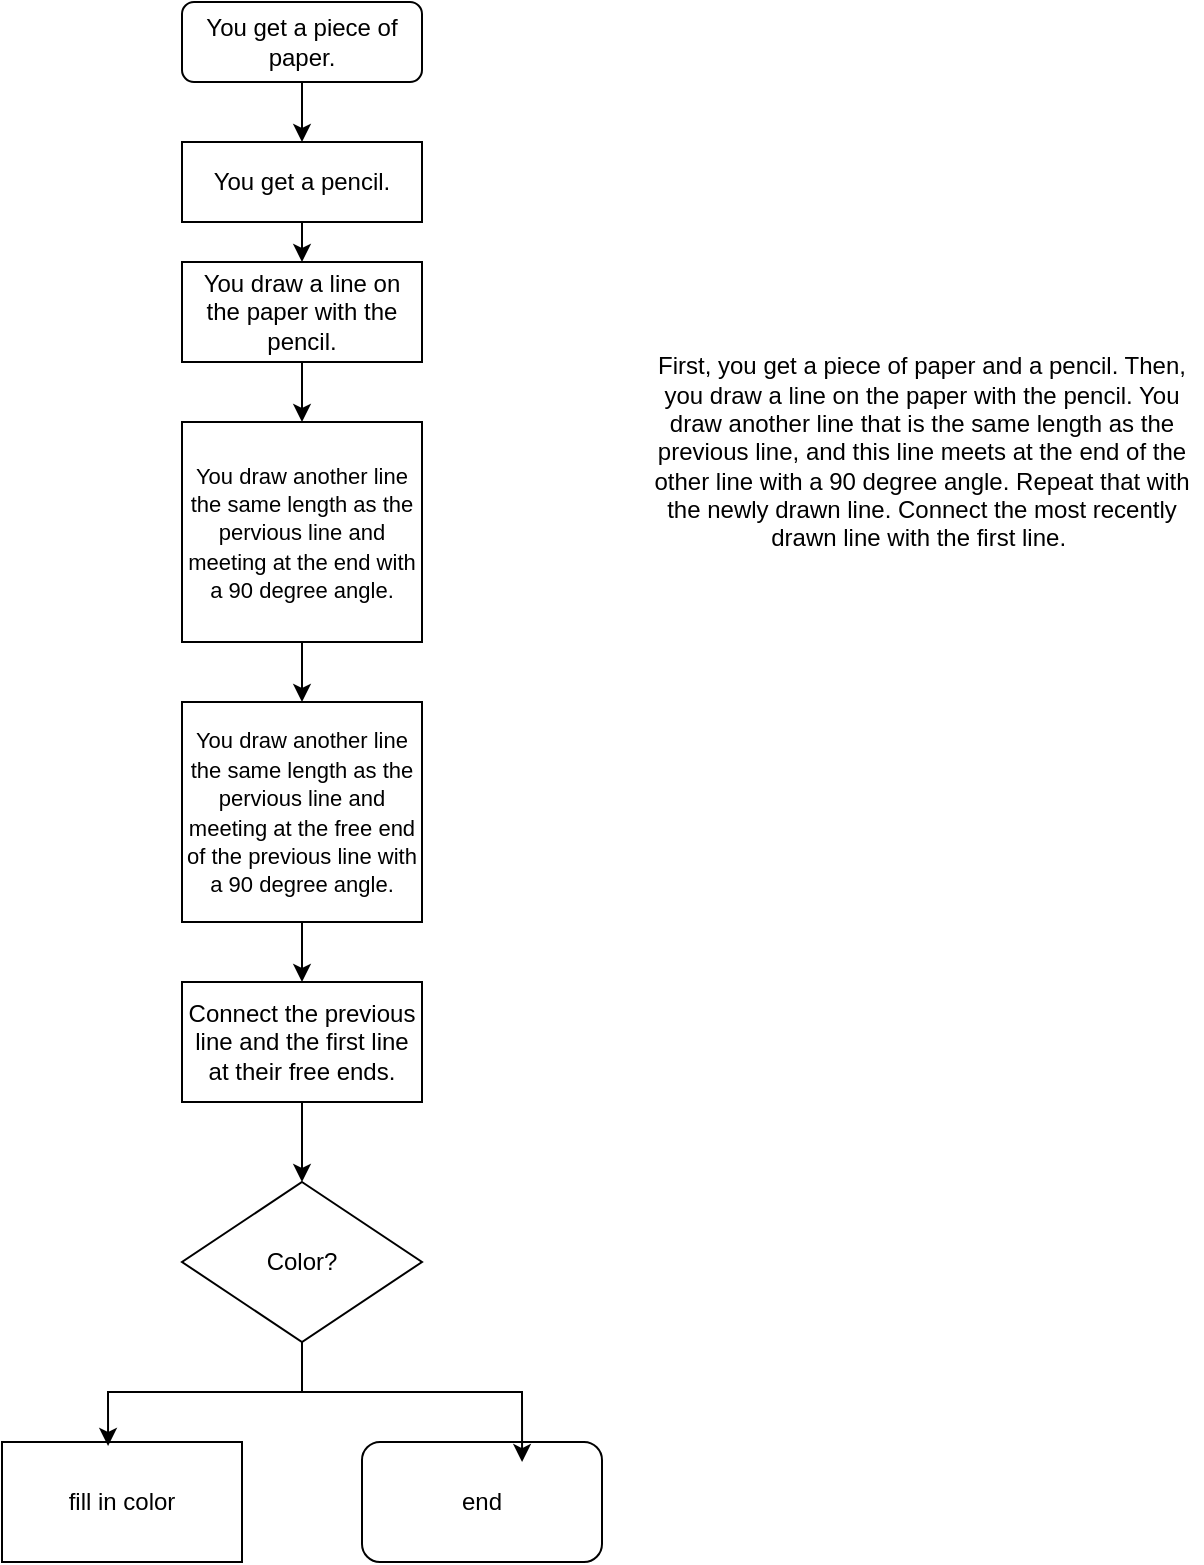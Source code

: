 <mxfile version="22.0.6" type="github">
  <diagram id="C5RBs43oDa-KdzZeNtuy" name="Page-1">
    <mxGraphModel dx="1434" dy="758" grid="1" gridSize="10" guides="1" tooltips="1" connect="1" arrows="1" fold="1" page="1" pageScale="1" pageWidth="827" pageHeight="1169" math="0" shadow="0">
      <root>
        <mxCell id="WIyWlLk6GJQsqaUBKTNV-0" />
        <mxCell id="WIyWlLk6GJQsqaUBKTNV-1" parent="WIyWlLk6GJQsqaUBKTNV-0" />
        <mxCell id="og7yTKFJyKVAj1SIktSK-5" style="edgeStyle=orthogonalEdgeStyle;rounded=0;orthogonalLoop=1;jettySize=auto;html=1;exitX=0.5;exitY=1;exitDx=0;exitDy=0;" parent="WIyWlLk6GJQsqaUBKTNV-1" source="WIyWlLk6GJQsqaUBKTNV-3" target="og7yTKFJyKVAj1SIktSK-4" edge="1">
          <mxGeometry relative="1" as="geometry" />
        </mxCell>
        <mxCell id="WIyWlLk6GJQsqaUBKTNV-3" value="You get a piece of paper." style="rounded=1;whiteSpace=wrap;html=1;fontSize=12;glass=0;strokeWidth=1;shadow=0;" parent="WIyWlLk6GJQsqaUBKTNV-1" vertex="1">
          <mxGeometry x="160" y="80" width="120" height="40" as="geometry" />
        </mxCell>
        <mxCell id="og7yTKFJyKVAj1SIktSK-8" style="edgeStyle=orthogonalEdgeStyle;rounded=0;orthogonalLoop=1;jettySize=auto;html=1;exitX=0.5;exitY=1;exitDx=0;exitDy=0;entryX=0.5;entryY=0;entryDx=0;entryDy=0;" parent="WIyWlLk6GJQsqaUBKTNV-1" source="og7yTKFJyKVAj1SIktSK-4" target="og7yTKFJyKVAj1SIktSK-6" edge="1">
          <mxGeometry relative="1" as="geometry" />
        </mxCell>
        <mxCell id="og7yTKFJyKVAj1SIktSK-4" value="You get a pencil." style="rounded=0;whiteSpace=wrap;html=1;" parent="WIyWlLk6GJQsqaUBKTNV-1" vertex="1">
          <mxGeometry x="160" y="150" width="120" height="40" as="geometry" />
        </mxCell>
        <mxCell id="og7yTKFJyKVAj1SIktSK-9" style="edgeStyle=orthogonalEdgeStyle;rounded=0;orthogonalLoop=1;jettySize=auto;html=1;exitX=0.5;exitY=1;exitDx=0;exitDy=0;entryX=0.5;entryY=0;entryDx=0;entryDy=0;" parent="WIyWlLk6GJQsqaUBKTNV-1" source="og7yTKFJyKVAj1SIktSK-6" target="og7yTKFJyKVAj1SIktSK-7" edge="1">
          <mxGeometry relative="1" as="geometry" />
        </mxCell>
        <mxCell id="og7yTKFJyKVAj1SIktSK-6" value="You draw a line on the paper with the pencil." style="rounded=0;whiteSpace=wrap;html=1;" parent="WIyWlLk6GJQsqaUBKTNV-1" vertex="1">
          <mxGeometry x="160" y="210" width="120" height="50" as="geometry" />
        </mxCell>
        <mxCell id="og7yTKFJyKVAj1SIktSK-13" style="edgeStyle=orthogonalEdgeStyle;rounded=0;orthogonalLoop=1;jettySize=auto;html=1;exitX=0.5;exitY=1;exitDx=0;exitDy=0;entryX=0.5;entryY=0;entryDx=0;entryDy=0;" parent="WIyWlLk6GJQsqaUBKTNV-1" source="og7yTKFJyKVAj1SIktSK-7" target="og7yTKFJyKVAj1SIktSK-10" edge="1">
          <mxGeometry relative="1" as="geometry" />
        </mxCell>
        <mxCell id="og7yTKFJyKVAj1SIktSK-7" value="&lt;font style=&quot;font-size: 11px;&quot;&gt;You draw another line the same length as the pervious line and meeting at the end with a 90 degree angle.&lt;/font&gt;" style="rounded=0;whiteSpace=wrap;html=1;" parent="WIyWlLk6GJQsqaUBKTNV-1" vertex="1">
          <mxGeometry x="160" y="290" width="120" height="110" as="geometry" />
        </mxCell>
        <mxCell id="og7yTKFJyKVAj1SIktSK-14" style="edgeStyle=orthogonalEdgeStyle;rounded=0;orthogonalLoop=1;jettySize=auto;html=1;exitX=0.5;exitY=1;exitDx=0;exitDy=0;entryX=0.5;entryY=0;entryDx=0;entryDy=0;" parent="WIyWlLk6GJQsqaUBKTNV-1" source="og7yTKFJyKVAj1SIktSK-10" target="4DEEwUrjy8TJI0Z5CxNt-2" edge="1">
          <mxGeometry relative="1" as="geometry">
            <mxPoint x="210" y="565" as="targetPoint" />
          </mxGeometry>
        </mxCell>
        <mxCell id="og7yTKFJyKVAj1SIktSK-10" value="&lt;font style=&quot;font-size: 11px;&quot;&gt;You draw another line the same length as the pervious line and meeting at the free end of the previous line with a 90 degree angle.&lt;/font&gt;" style="rounded=0;whiteSpace=wrap;html=1;" parent="WIyWlLk6GJQsqaUBKTNV-1" vertex="1">
          <mxGeometry x="160" y="430" width="120" height="110" as="geometry" />
        </mxCell>
        <mxCell id="og7yTKFJyKVAj1SIktSK-15" value="First, you get a piece of paper and a pencil. Then, you draw a line on the paper with the pencil. You draw another line that is the same length as the previous line, and this line meets at the end of the other line with a 90 degree angle. Repeat that with the newly drawn line. Connect the most recently drawn line with the first line.&amp;nbsp;" style="text;html=1;strokeColor=none;fillColor=none;align=center;verticalAlign=middle;whiteSpace=wrap;rounded=0;" parent="WIyWlLk6GJQsqaUBKTNV-1" vertex="1">
          <mxGeometry x="390" y="210" width="280" height="190" as="geometry" />
        </mxCell>
        <mxCell id="4DEEwUrjy8TJI0Z5CxNt-0" value="Color?" style="rhombus;whiteSpace=wrap;html=1;" vertex="1" parent="WIyWlLk6GJQsqaUBKTNV-1">
          <mxGeometry x="160" y="670" width="120" height="80" as="geometry" />
        </mxCell>
        <mxCell id="4DEEwUrjy8TJI0Z5CxNt-1" value="fill in color" style="rounded=0;whiteSpace=wrap;html=1;" vertex="1" parent="WIyWlLk6GJQsqaUBKTNV-1">
          <mxGeometry x="70" y="800" width="120" height="60" as="geometry" />
        </mxCell>
        <mxCell id="4DEEwUrjy8TJI0Z5CxNt-3" style="edgeStyle=orthogonalEdgeStyle;rounded=0;orthogonalLoop=1;jettySize=auto;html=1;entryX=0.5;entryY=0;entryDx=0;entryDy=0;" edge="1" parent="WIyWlLk6GJQsqaUBKTNV-1" source="4DEEwUrjy8TJI0Z5CxNt-2" target="4DEEwUrjy8TJI0Z5CxNt-0">
          <mxGeometry relative="1" as="geometry" />
        </mxCell>
        <mxCell id="4DEEwUrjy8TJI0Z5CxNt-2" value="Connect the previous line and the first line at their free ends." style="rounded=0;whiteSpace=wrap;html=1;" vertex="1" parent="WIyWlLk6GJQsqaUBKTNV-1">
          <mxGeometry x="160" y="570" width="120" height="60" as="geometry" />
        </mxCell>
        <mxCell id="4DEEwUrjy8TJI0Z5CxNt-4" style="edgeStyle=orthogonalEdgeStyle;rounded=0;orthogonalLoop=1;jettySize=auto;html=1;entryX=0.442;entryY=0.033;entryDx=0;entryDy=0;entryPerimeter=0;" edge="1" parent="WIyWlLk6GJQsqaUBKTNV-1" source="4DEEwUrjy8TJI0Z5CxNt-0" target="4DEEwUrjy8TJI0Z5CxNt-1">
          <mxGeometry relative="1" as="geometry" />
        </mxCell>
        <mxCell id="4DEEwUrjy8TJI0Z5CxNt-5" value="end" style="rounded=1;whiteSpace=wrap;html=1;" vertex="1" parent="WIyWlLk6GJQsqaUBKTNV-1">
          <mxGeometry x="250" y="800" width="120" height="60" as="geometry" />
        </mxCell>
        <mxCell id="4DEEwUrjy8TJI0Z5CxNt-6" style="edgeStyle=orthogonalEdgeStyle;rounded=0;orthogonalLoop=1;jettySize=auto;html=1;entryX=0.667;entryY=0.167;entryDx=0;entryDy=0;entryPerimeter=0;" edge="1" parent="WIyWlLk6GJQsqaUBKTNV-1" source="4DEEwUrjy8TJI0Z5CxNt-0" target="4DEEwUrjy8TJI0Z5CxNt-5">
          <mxGeometry relative="1" as="geometry" />
        </mxCell>
      </root>
    </mxGraphModel>
  </diagram>
</mxfile>
